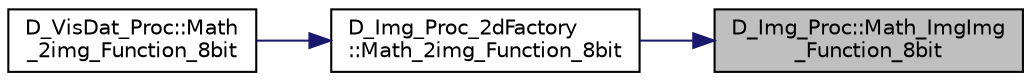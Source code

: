 digraph "D_Img_Proc::Math_ImgImg_Function_8bit"
{
 // LATEX_PDF_SIZE
  edge [fontname="Helvetica",fontsize="10",labelfontname="Helvetica",labelfontsize="10"];
  node [fontname="Helvetica",fontsize="10",shape=record];
  rankdir="RL";
  Node1 [label="D_Img_Proc::Math_ImgImg\l_Function_8bit",height=0.2,width=0.4,color="black", fillcolor="grey75", style="filled", fontcolor="black",tooltip=" "];
  Node1 -> Node2 [dir="back",color="midnightblue",fontsize="10",style="solid",fontname="Helvetica"];
  Node2 [label="D_Img_Proc_2dFactory\l::Math_2img_Function_8bit",height=0.2,width=0.4,color="black", fillcolor="white", style="filled",URL="$class_d___img___proc__2d_factory.html#a8090ba93adea436140f0cdfa98bff727",tooltip=" "];
  Node2 -> Node3 [dir="back",color="midnightblue",fontsize="10",style="solid",fontname="Helvetica"];
  Node3 [label="D_VisDat_Proc::Math\l_2img_Function_8bit",height=0.2,width=0.4,color="black", fillcolor="white", style="filled",URL="$class_d___vis_dat___proc.html#a4c013be79a0c499ee002874134bbc559",tooltip=" "];
}
